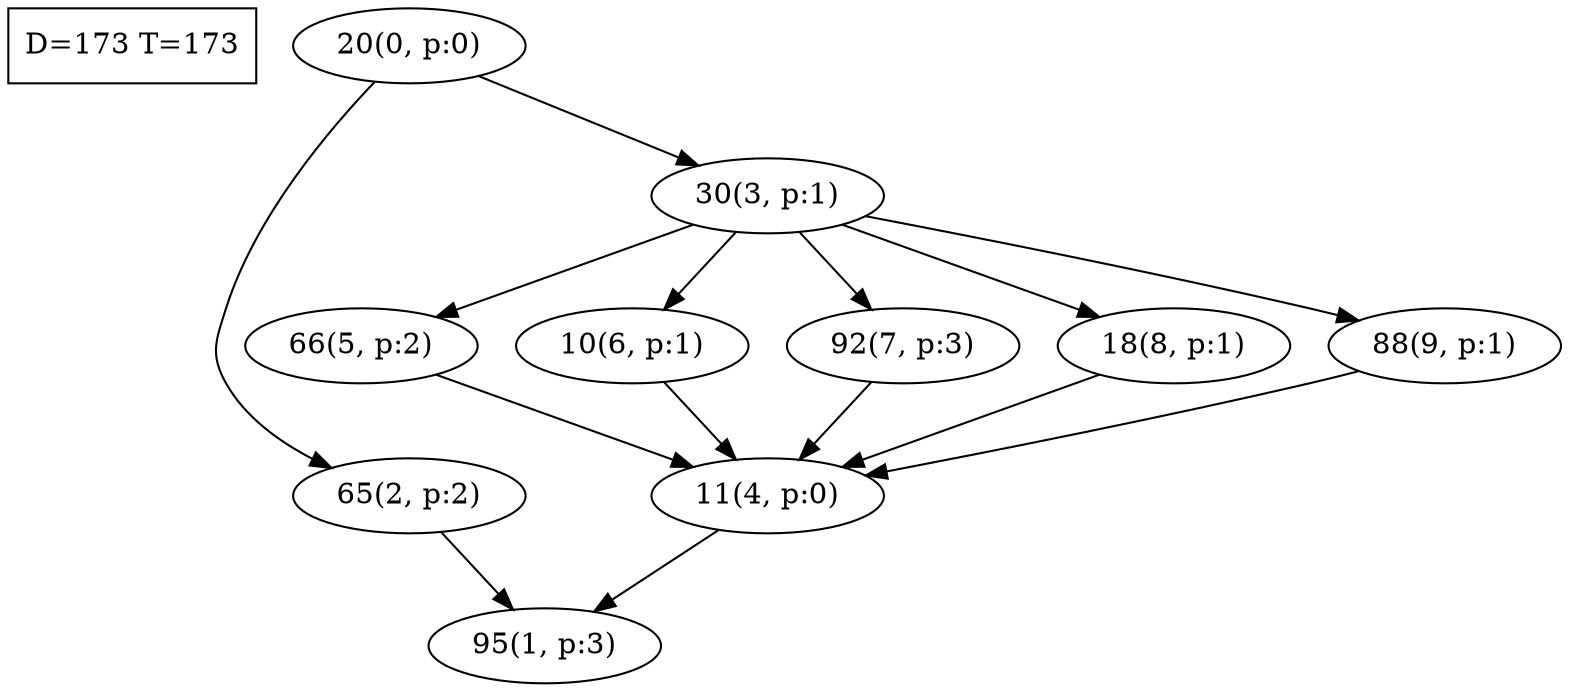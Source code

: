 digraph Task {
i [shape=box, label="D=173 T=173"]; 
0 [label="20(0, p:0)"];
1 [label="95(1, p:3)"];
2 [label="65(2, p:2)"];
3 [label="30(3, p:1)"];
4 [label="11(4, p:0)"];
5 [label="66(5, p:2)"];
6 [label="10(6, p:1)"];
7 [label="92(7, p:3)"];
8 [label="18(8, p:1)"];
9 [label="88(9, p:1)"];
0 -> 2;
0 -> 3;
2 -> 1;
3 -> 5;
3 -> 6;
3 -> 7;
3 -> 8;
3 -> 9;
4 -> 1;
5 -> 4;
6 -> 4;
7 -> 4;
8 -> 4;
9 -> 4;
}